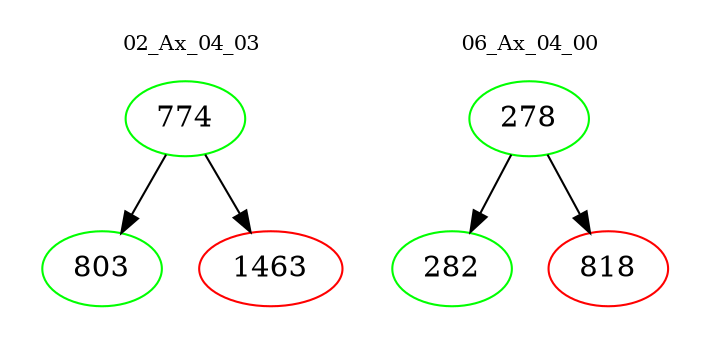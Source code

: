 digraph{
subgraph cluster_0 {
color = white
label = "02_Ax_04_03";
fontsize=10;
T0_774 [label="774", color="green"]
T0_774 -> T0_803 [color="black"]
T0_803 [label="803", color="green"]
T0_774 -> T0_1463 [color="black"]
T0_1463 [label="1463", color="red"]
}
subgraph cluster_1 {
color = white
label = "06_Ax_04_00";
fontsize=10;
T1_278 [label="278", color="green"]
T1_278 -> T1_282 [color="black"]
T1_282 [label="282", color="green"]
T1_278 -> T1_818 [color="black"]
T1_818 [label="818", color="red"]
}
}
